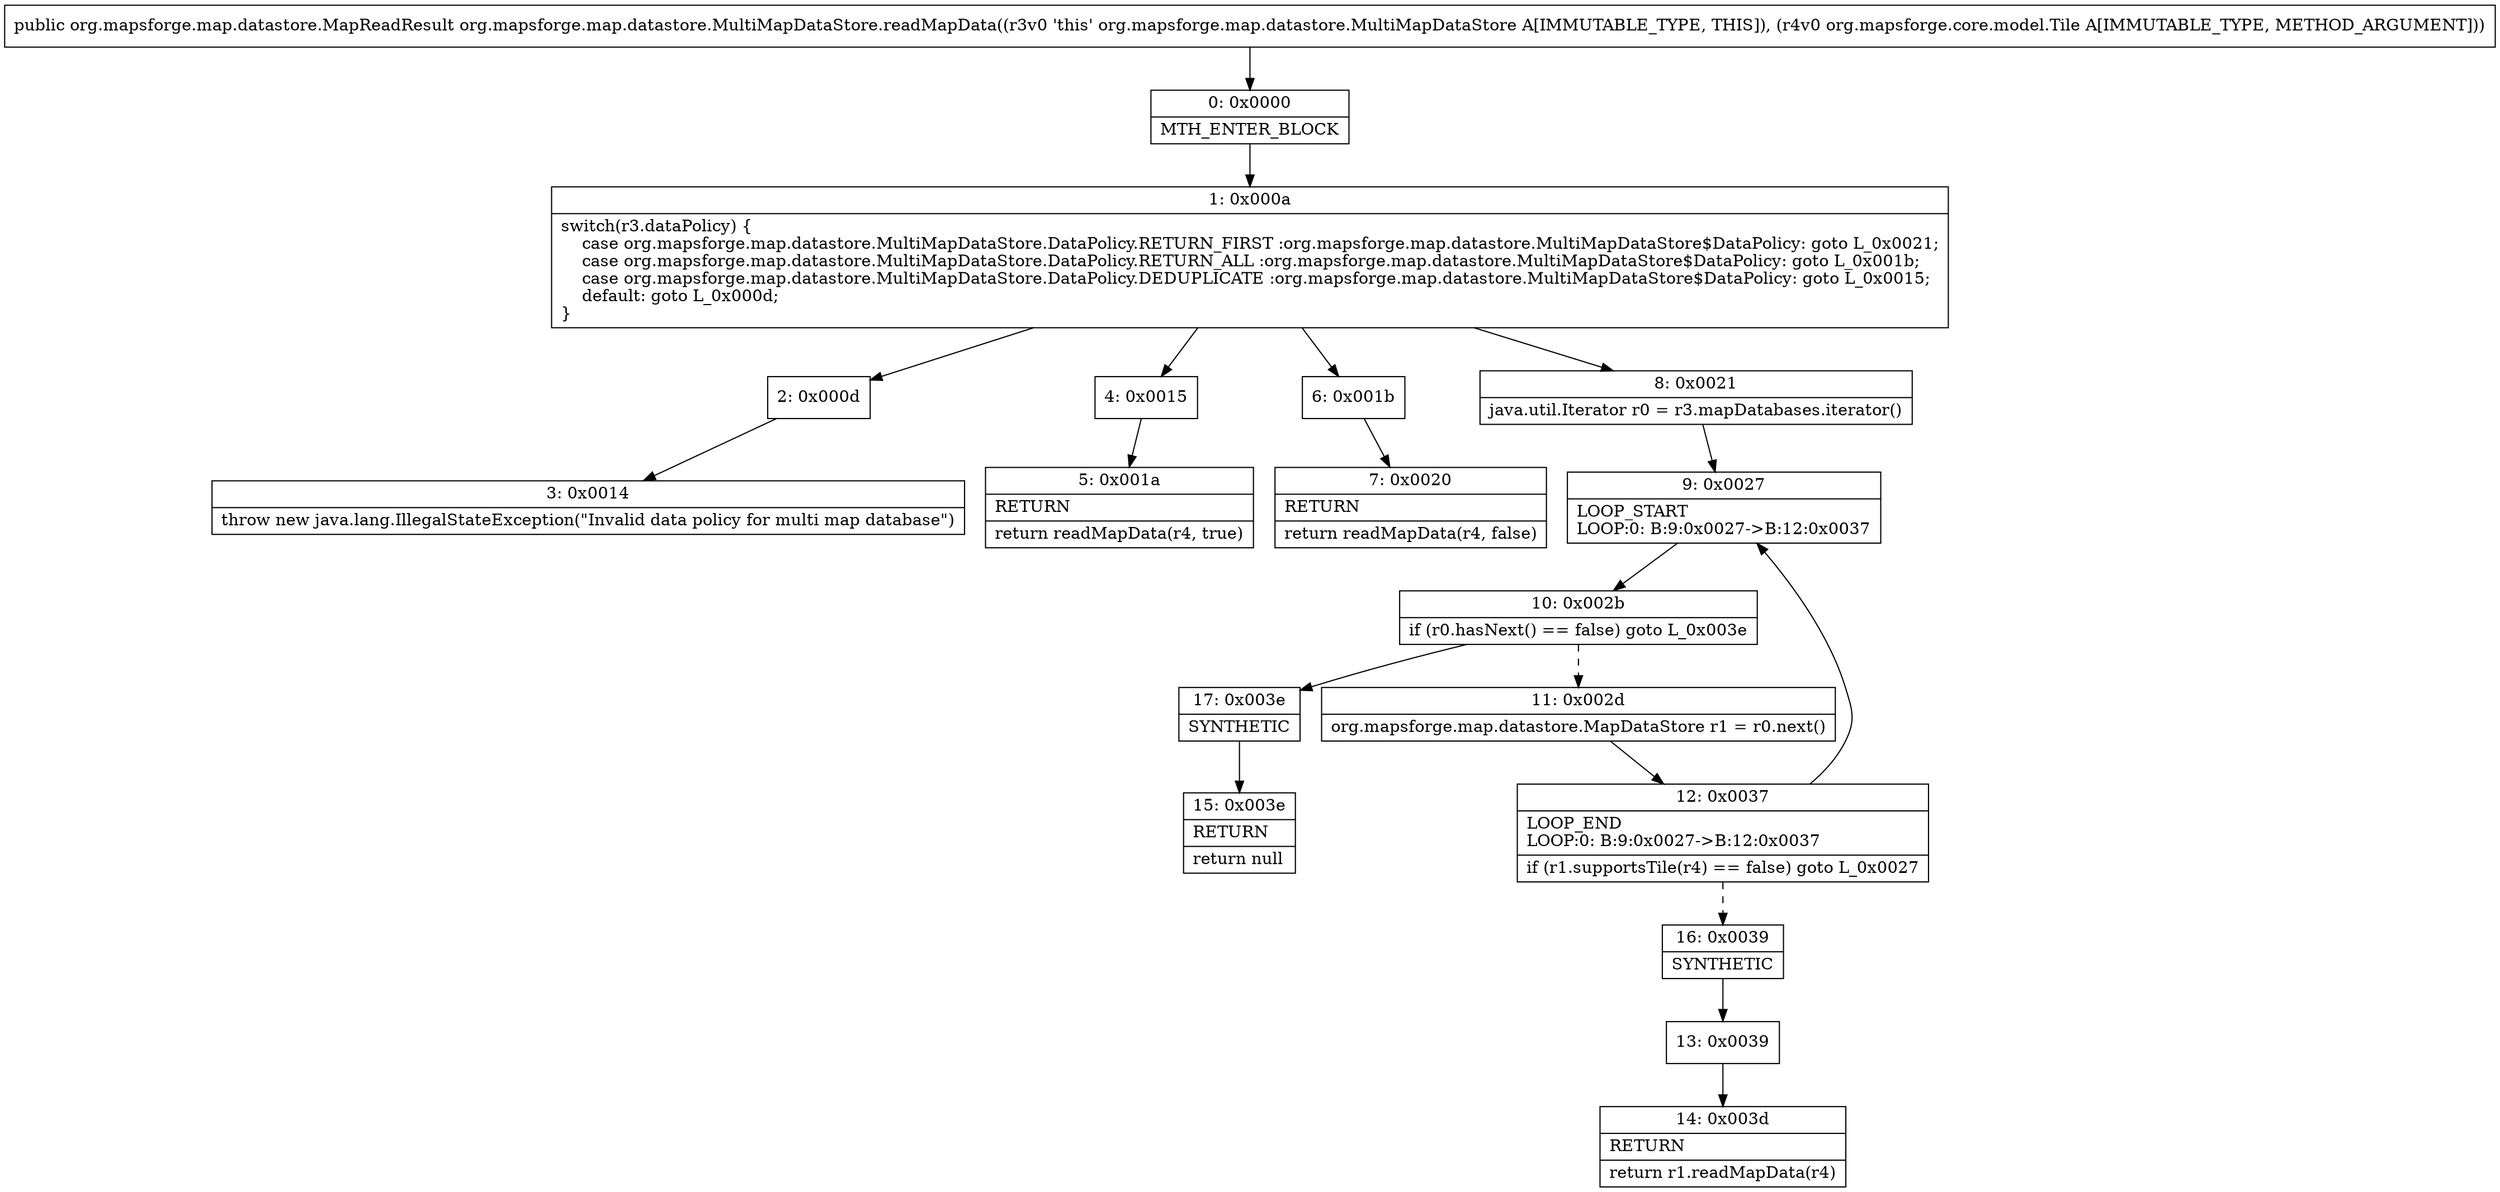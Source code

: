 digraph "CFG fororg.mapsforge.map.datastore.MultiMapDataStore.readMapData(Lorg\/mapsforge\/core\/model\/Tile;)Lorg\/mapsforge\/map\/datastore\/MapReadResult;" {
Node_0 [shape=record,label="{0\:\ 0x0000|MTH_ENTER_BLOCK\l}"];
Node_1 [shape=record,label="{1\:\ 0x000a|switch(r3.dataPolicy) \{\l    case org.mapsforge.map.datastore.MultiMapDataStore.DataPolicy.RETURN_FIRST :org.mapsforge.map.datastore.MultiMapDataStore$DataPolicy: goto L_0x0021;\l    case org.mapsforge.map.datastore.MultiMapDataStore.DataPolicy.RETURN_ALL :org.mapsforge.map.datastore.MultiMapDataStore$DataPolicy: goto L_0x001b;\l    case org.mapsforge.map.datastore.MultiMapDataStore.DataPolicy.DEDUPLICATE :org.mapsforge.map.datastore.MultiMapDataStore$DataPolicy: goto L_0x0015;\l    default: goto L_0x000d;\l\}\l}"];
Node_2 [shape=record,label="{2\:\ 0x000d}"];
Node_3 [shape=record,label="{3\:\ 0x0014|throw new java.lang.IllegalStateException(\"Invalid data policy for multi map database\")\l}"];
Node_4 [shape=record,label="{4\:\ 0x0015}"];
Node_5 [shape=record,label="{5\:\ 0x001a|RETURN\l|return readMapData(r4, true)\l}"];
Node_6 [shape=record,label="{6\:\ 0x001b}"];
Node_7 [shape=record,label="{7\:\ 0x0020|RETURN\l|return readMapData(r4, false)\l}"];
Node_8 [shape=record,label="{8\:\ 0x0021|java.util.Iterator r0 = r3.mapDatabases.iterator()\l}"];
Node_9 [shape=record,label="{9\:\ 0x0027|LOOP_START\lLOOP:0: B:9:0x0027\-\>B:12:0x0037\l}"];
Node_10 [shape=record,label="{10\:\ 0x002b|if (r0.hasNext() == false) goto L_0x003e\l}"];
Node_11 [shape=record,label="{11\:\ 0x002d|org.mapsforge.map.datastore.MapDataStore r1 = r0.next()\l}"];
Node_12 [shape=record,label="{12\:\ 0x0037|LOOP_END\lLOOP:0: B:9:0x0027\-\>B:12:0x0037\l|if (r1.supportsTile(r4) == false) goto L_0x0027\l}"];
Node_13 [shape=record,label="{13\:\ 0x0039}"];
Node_14 [shape=record,label="{14\:\ 0x003d|RETURN\l|return r1.readMapData(r4)\l}"];
Node_15 [shape=record,label="{15\:\ 0x003e|RETURN\l|return null\l}"];
Node_16 [shape=record,label="{16\:\ 0x0039|SYNTHETIC\l}"];
Node_17 [shape=record,label="{17\:\ 0x003e|SYNTHETIC\l}"];
MethodNode[shape=record,label="{public org.mapsforge.map.datastore.MapReadResult org.mapsforge.map.datastore.MultiMapDataStore.readMapData((r3v0 'this' org.mapsforge.map.datastore.MultiMapDataStore A[IMMUTABLE_TYPE, THIS]), (r4v0 org.mapsforge.core.model.Tile A[IMMUTABLE_TYPE, METHOD_ARGUMENT])) }"];
MethodNode -> Node_0;
Node_0 -> Node_1;
Node_1 -> Node_2;
Node_1 -> Node_4;
Node_1 -> Node_6;
Node_1 -> Node_8;
Node_2 -> Node_3;
Node_4 -> Node_5;
Node_6 -> Node_7;
Node_8 -> Node_9;
Node_9 -> Node_10;
Node_10 -> Node_11[style=dashed];
Node_10 -> Node_17;
Node_11 -> Node_12;
Node_12 -> Node_9;
Node_12 -> Node_16[style=dashed];
Node_13 -> Node_14;
Node_16 -> Node_13;
Node_17 -> Node_15;
}

